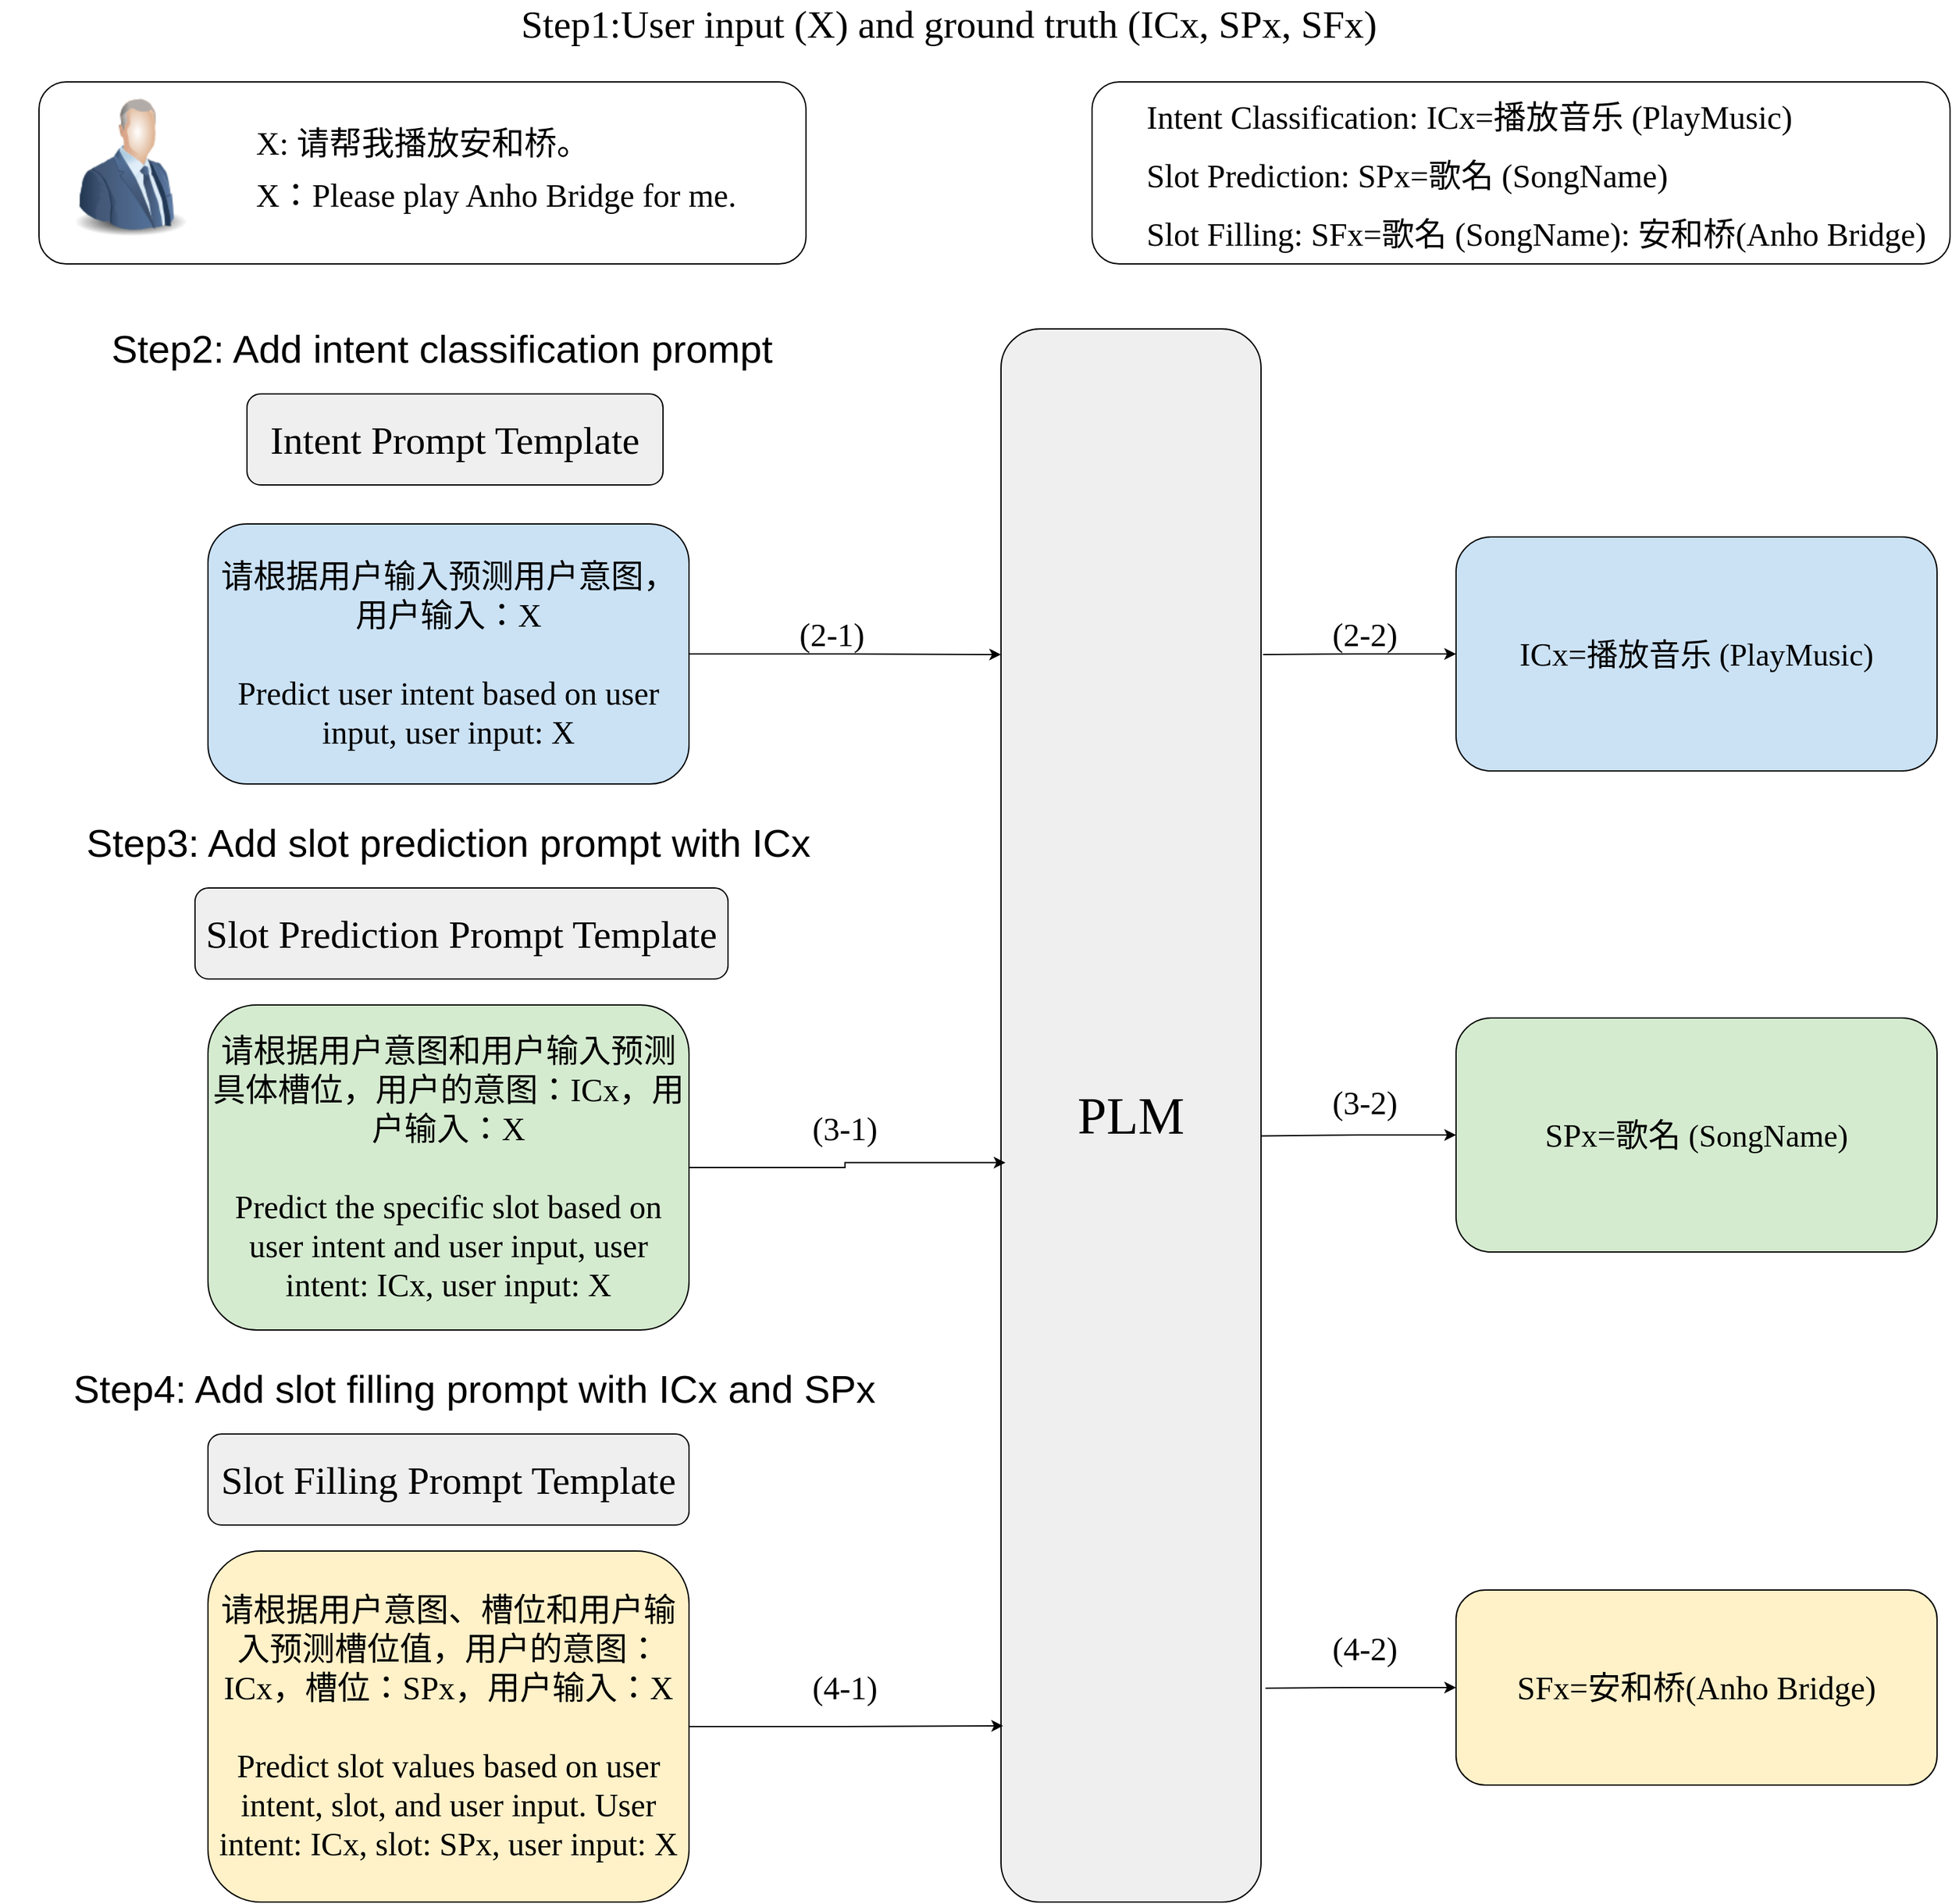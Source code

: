 <mxfile version="26.0.4">
  <diagram name="第 1 页" id="zAd_wPdVps35s6MXC-Z_">
    <mxGraphModel dx="2049" dy="2256" grid="1" gridSize="10" guides="1" tooltips="1" connect="1" arrows="1" fold="1" page="1" pageScale="1" pageWidth="827" pageHeight="1169" math="0" shadow="0">
      <root>
        <mxCell id="0" />
        <mxCell id="1" parent="0" />
        <mxCell id="LawNj0czzO5UbxQvlDM8-6" value="&lt;span style=&quot;font-family: &amp;quot;Times New Roman&amp;quot;; font-size: 25px; text-align: left;&quot;&gt;请根据用户输入预测用户意图，用户输入：X&lt;/span&gt;&lt;div&gt;&lt;span style=&quot;text-align: left;&quot;&gt;&lt;font face=&quot;Times New Roman&quot;&gt;&lt;span style=&quot;font-size: 25px;&quot;&gt;&lt;br&gt;&lt;/span&gt;&lt;/font&gt;&lt;/span&gt;&lt;/div&gt;&lt;div&gt;&lt;span style=&quot;text-align: left;&quot;&gt;&lt;font face=&quot;Times New Roman&quot;&gt;&lt;span style=&quot;font-size: 25px;&quot;&gt;Predict user intent based on user input, user input: X&lt;/span&gt;&lt;/font&gt;&lt;/span&gt;&lt;/div&gt;" style="rounded=1;whiteSpace=wrap;html=1;fillColor=light-dark(#cbe2f5, #ededed);" vertex="1" parent="1">
          <mxGeometry x="250" y="360" width="370" height="200" as="geometry" />
        </mxCell>
        <mxCell id="LawNj0czzO5UbxQvlDM8-1" value="&lt;font style=&quot;font-size: 30px;&quot;&gt;Step2: Add intent classification prompt&lt;/font&gt;" style="text;html=1;align=center;verticalAlign=middle;whiteSpace=wrap;rounded=0;" vertex="1" parent="1">
          <mxGeometry x="130" y="210" width="600" height="30" as="geometry" />
        </mxCell>
        <mxCell id="LawNj0czzO5UbxQvlDM8-3" value="&lt;font style=&quot;font-size: 30px;&quot; face=&quot;Times New Roman&quot;&gt;Intent Prompt Template&lt;/font&gt;" style="rounded=1;whiteSpace=wrap;html=1;fillColor=light-dark(#efefef, #ededed);" vertex="1" parent="1">
          <mxGeometry x="280" y="260" width="320" height="70" as="geometry" />
        </mxCell>
        <mxCell id="LawNj0czzO5UbxQvlDM8-4" value="&lt;font style=&quot;font-size: 30px;&quot; face=&quot;Times New Roman&quot;&gt;Slot Prediction Prompt Template&lt;/font&gt;" style="rounded=1;whiteSpace=wrap;html=1;fillColor=light-dark(#efefef, #ededed);" vertex="1" parent="1">
          <mxGeometry x="240" y="640" width="410" height="70" as="geometry" />
        </mxCell>
        <mxCell id="LawNj0czzO5UbxQvlDM8-5" value="&lt;font style=&quot;font-size: 30px;&quot; face=&quot;Times New Roman&quot;&gt;Slot Filling Prompt Template&lt;/font&gt;" style="rounded=1;whiteSpace=wrap;html=1;fillColor=light-dark(#efefef, #ededed);" vertex="1" parent="1">
          <mxGeometry x="250" y="1060" width="370" height="70" as="geometry" />
        </mxCell>
        <mxCell id="LawNj0czzO5UbxQvlDM8-10" value="&lt;font style=&quot;font-size: 40px;&quot; face=&quot;Times New Roman&quot;&gt;PLM&lt;/font&gt;" style="rounded=1;whiteSpace=wrap;html=1;fillColor=light-dark(#efefef, #ededed);" vertex="1" parent="1">
          <mxGeometry x="860" y="210" width="200" height="1210" as="geometry" />
        </mxCell>
        <mxCell id="LawNj0czzO5UbxQvlDM8-13" value="&lt;font face=&quot;Times New Roman&quot;&gt;&lt;span style=&quot;font-size: 25px; text-align: left;&quot;&gt;ICx=&lt;/span&gt;&lt;span style=&quot;font-size: 24px; text-align: left;&quot;&gt;播放音乐 (PlayMusic)&lt;/span&gt;&lt;/font&gt;" style="rounded=1;whiteSpace=wrap;html=1;fillColor=light-dark(#cbe2f5, #ededed);" vertex="1" parent="1">
          <mxGeometry x="1210" y="370" width="370" height="180" as="geometry" />
        </mxCell>
        <mxCell id="LawNj0czzO5UbxQvlDM8-15" value="&lt;span style=&quot;font-family: &amp;quot;Times New Roman&amp;quot;; font-size: 25px; text-align: left;&quot;&gt;请根据用户意图和用户输入预测具体槽位，用户的意图：ICx，用户输入：X&lt;/span&gt;&lt;div&gt;&lt;span style=&quot;text-align: left;&quot;&gt;&lt;font face=&quot;Times New Roman&quot;&gt;&lt;span style=&quot;font-size: 25px;&quot;&gt;&lt;br&gt;&lt;/span&gt;&lt;/font&gt;&lt;/span&gt;&lt;/div&gt;&lt;div&gt;&lt;span style=&quot;text-align: left;&quot;&gt;&lt;font face=&quot;Times New Roman&quot;&gt;&lt;span style=&quot;font-size: 25px;&quot;&gt;Predict the specific slot based on user intent and user input, user intent: ICx, user input: X&lt;/span&gt;&lt;/font&gt;&lt;/span&gt;&lt;/div&gt;" style="rounded=1;whiteSpace=wrap;html=1;fillColor=light-dark(#d5ebd0, #ededed);" vertex="1" parent="1">
          <mxGeometry x="250" y="730" width="370" height="250" as="geometry" />
        </mxCell>
        <mxCell id="LawNj0czzO5UbxQvlDM8-16" value="&lt;font style=&quot;font-size: 30px;&quot;&gt;Step3: Add slot prediction prompt with ICx&lt;/font&gt;" style="text;html=1;align=center;verticalAlign=middle;whiteSpace=wrap;rounded=0;" vertex="1" parent="1">
          <mxGeometry x="90" y="590" width="690" height="30" as="geometry" />
        </mxCell>
        <mxCell id="LawNj0czzO5UbxQvlDM8-18" value="&lt;font style=&quot;font-size: 30px;&quot;&gt;Step4: Add slot filling prompt with ICx and SPx&lt;/font&gt;" style="text;html=1;align=center;verticalAlign=middle;whiteSpace=wrap;rounded=0;" vertex="1" parent="1">
          <mxGeometry x="110" y="1010" width="690" height="30" as="geometry" />
        </mxCell>
        <mxCell id="LawNj0czzO5UbxQvlDM8-20" value="&lt;span style=&quot;font-family: &amp;quot;Times New Roman&amp;quot;; font-size: 25px; text-align: left;&quot;&gt;请根据用户意图、槽位和用户输入预测槽位值，用户的意图：ICx，槽位：SPx，用户输入：X&lt;/span&gt;&lt;div&gt;&lt;span style=&quot;text-align: left;&quot;&gt;&lt;font face=&quot;Times New Roman&quot;&gt;&lt;span style=&quot;font-size: 25px;&quot;&gt;&lt;br&gt;&lt;/span&gt;&lt;/font&gt;&lt;/span&gt;&lt;/div&gt;&lt;div&gt;&lt;span style=&quot;text-align: left;&quot;&gt;&lt;font face=&quot;Times New Roman&quot;&gt;&lt;span style=&quot;font-size: 25px;&quot;&gt;Predict slot values based on user intent, slot, and user input. User intent: ICx, slot: SPx, user input: X&lt;/span&gt;&lt;/font&gt;&lt;/span&gt;&lt;/div&gt;" style="rounded=1;whiteSpace=wrap;html=1;fillColor=light-dark(#fff1c8, #ededed);" vertex="1" parent="1">
          <mxGeometry x="250" y="1150" width="370" height="270" as="geometry" />
        </mxCell>
        <mxCell id="LawNj0czzO5UbxQvlDM8-21" value="&lt;font face=&quot;Times New Roman&quot;&gt;&lt;span style=&quot;font-size: 25px; text-align: left;&quot;&gt;SPx=歌名&lt;/span&gt;&lt;span style=&quot;font-size: 24px; text-align: left;&quot;&gt;&amp;nbsp;(SongName)&lt;/span&gt;&lt;/font&gt;" style="rounded=1;whiteSpace=wrap;html=1;fillColor=light-dark(#d5ebd0, #ededed);" vertex="1" parent="1">
          <mxGeometry x="1210" y="740" width="370" height="180" as="geometry" />
        </mxCell>
        <mxCell id="LawNj0czzO5UbxQvlDM8-25" value="&lt;span style=&quot;text-align: left;&quot;&gt;&lt;font face=&quot;Times New Roman&quot;&gt;&lt;span style=&quot;font-size: 25px;&quot;&gt;SFx=安和桥(Anho Bridge)&lt;/span&gt;&lt;/font&gt;&lt;/span&gt;" style="rounded=1;whiteSpace=wrap;html=1;fillColor=light-dark(#fff1c8, #ededed);" vertex="1" parent="1">
          <mxGeometry x="1210" y="1180" width="370" height="150" as="geometry" />
        </mxCell>
        <mxCell id="LawNj0czzO5UbxQvlDM8-28" style="edgeStyle=orthogonalEdgeStyle;rounded=0;orthogonalLoop=1;jettySize=auto;html=1;exitX=1;exitY=0.5;exitDx=0;exitDy=0;entryX=0.017;entryY=0.53;entryDx=0;entryDy=0;entryPerimeter=0;" edge="1" parent="1" source="LawNj0czzO5UbxQvlDM8-15" target="LawNj0czzO5UbxQvlDM8-10">
          <mxGeometry relative="1" as="geometry" />
        </mxCell>
        <mxCell id="LawNj0czzO5UbxQvlDM8-29" style="edgeStyle=orthogonalEdgeStyle;rounded=0;orthogonalLoop=1;jettySize=auto;html=1;exitX=1;exitY=0.5;exitDx=0;exitDy=0;entryX=0;entryY=0.207;entryDx=0;entryDy=0;entryPerimeter=0;" edge="1" parent="1" source="LawNj0czzO5UbxQvlDM8-6" target="LawNj0czzO5UbxQvlDM8-10">
          <mxGeometry relative="1" as="geometry" />
        </mxCell>
        <mxCell id="LawNj0czzO5UbxQvlDM8-30" style="edgeStyle=orthogonalEdgeStyle;rounded=0;orthogonalLoop=1;jettySize=auto;html=1;exitX=1;exitY=0.5;exitDx=0;exitDy=0;entryX=0.008;entryY=0.888;entryDx=0;entryDy=0;entryPerimeter=0;" edge="1" parent="1" source="LawNj0czzO5UbxQvlDM8-20" target="LawNj0czzO5UbxQvlDM8-10">
          <mxGeometry relative="1" as="geometry" />
        </mxCell>
        <mxCell id="LawNj0czzO5UbxQvlDM8-31" style="edgeStyle=orthogonalEdgeStyle;rounded=0;orthogonalLoop=1;jettySize=auto;html=1;exitX=0;exitY=0.5;exitDx=0;exitDy=0;entryX=1.008;entryY=0.207;entryDx=0;entryDy=0;entryPerimeter=0;endArrow=none;endFill=0;startArrow=classic;startFill=1;" edge="1" parent="1" source="LawNj0czzO5UbxQvlDM8-13" target="LawNj0czzO5UbxQvlDM8-10">
          <mxGeometry relative="1" as="geometry" />
        </mxCell>
        <mxCell id="LawNj0czzO5UbxQvlDM8-33" style="edgeStyle=orthogonalEdgeStyle;rounded=0;orthogonalLoop=1;jettySize=auto;html=1;exitX=0;exitY=0.5;exitDx=0;exitDy=0;entryX=1;entryY=0.513;entryDx=0;entryDy=0;entryPerimeter=0;startArrow=classic;startFill=1;endArrow=none;endFill=0;" edge="1" parent="1" source="LawNj0czzO5UbxQvlDM8-21" target="LawNj0czzO5UbxQvlDM8-10">
          <mxGeometry relative="1" as="geometry" />
        </mxCell>
        <mxCell id="LawNj0czzO5UbxQvlDM8-34" style="edgeStyle=orthogonalEdgeStyle;rounded=0;orthogonalLoop=1;jettySize=auto;html=1;exitX=0;exitY=0.5;exitDx=0;exitDy=0;entryX=1.017;entryY=0.864;entryDx=0;entryDy=0;entryPerimeter=0;startArrow=classic;startFill=1;endArrow=none;endFill=0;" edge="1" parent="1" source="LawNj0czzO5UbxQvlDM8-25" target="LawNj0czzO5UbxQvlDM8-10">
          <mxGeometry relative="1" as="geometry" />
        </mxCell>
        <mxCell id="LawNj0czzO5UbxQvlDM8-35" value="&lt;font style=&quot;font-size: 25px;&quot; face=&quot;Times New Roman&quot;&gt;(2-1)&lt;/font&gt;" style="text;html=1;align=center;verticalAlign=middle;whiteSpace=wrap;rounded=0;" vertex="1" parent="1">
          <mxGeometry x="700" y="430" width="60" height="30" as="geometry" />
        </mxCell>
        <mxCell id="LawNj0czzO5UbxQvlDM8-36" value="&lt;font style=&quot;font-size: 25px;&quot; face=&quot;Times New Roman&quot;&gt;(2-2)&lt;/font&gt;" style="text;html=1;align=center;verticalAlign=middle;whiteSpace=wrap;rounded=0;" vertex="1" parent="1">
          <mxGeometry x="1110" y="430" width="60" height="30" as="geometry" />
        </mxCell>
        <mxCell id="LawNj0czzO5UbxQvlDM8-39" value="&lt;font style=&quot;font-size: 25px;&quot; face=&quot;Times New Roman&quot;&gt;(3-1)&lt;/font&gt;" style="text;html=1;align=center;verticalAlign=middle;whiteSpace=wrap;rounded=0;" vertex="1" parent="1">
          <mxGeometry x="710" y="810" width="60" height="30" as="geometry" />
        </mxCell>
        <mxCell id="LawNj0czzO5UbxQvlDM8-40" value="&lt;font style=&quot;font-size: 25px;&quot; face=&quot;Times New Roman&quot;&gt;(3-2)&lt;/font&gt;" style="text;html=1;align=center;verticalAlign=middle;whiteSpace=wrap;rounded=0;" vertex="1" parent="1">
          <mxGeometry x="1110" y="790" width="60" height="30" as="geometry" />
        </mxCell>
        <mxCell id="LawNj0czzO5UbxQvlDM8-41" value="&lt;font style=&quot;font-size: 25px;&quot; face=&quot;Times New Roman&quot;&gt;(4-1)&lt;/font&gt;" style="text;html=1;align=center;verticalAlign=middle;whiteSpace=wrap;rounded=0;" vertex="1" parent="1">
          <mxGeometry x="710" y="1240" width="60" height="30" as="geometry" />
        </mxCell>
        <mxCell id="LawNj0czzO5UbxQvlDM8-42" value="&lt;font style=&quot;font-size: 25px;&quot; face=&quot;Times New Roman&quot;&gt;(4-2)&lt;/font&gt;" style="text;html=1;align=center;verticalAlign=middle;whiteSpace=wrap;rounded=0;" vertex="1" parent="1">
          <mxGeometry x="1110" y="1210" width="60" height="30" as="geometry" />
        </mxCell>
        <mxCell id="LawNj0czzO5UbxQvlDM8-2" value="&lt;font face=&quot;Times New Roman&quot; style=&quot;font-size: 30px;&quot;&gt;Step1:User input (X) and ground truth (ICx, SPx, SFx)&lt;/font&gt;" style="text;html=1;align=center;verticalAlign=middle;whiteSpace=wrap;rounded=0;container=0;" vertex="1" parent="1">
          <mxGeometry x="380" y="-40" width="880" height="30" as="geometry" />
        </mxCell>
        <mxCell id="LawNj0czzO5UbxQvlDM8-55" value="" style="group" vertex="1" connectable="0" parent="1">
          <mxGeometry x="120" y="20" width="590" height="140" as="geometry" />
        </mxCell>
        <mxCell id="m3Y7h9TqKD-D8q7Xrxun-1" value="" style="rounded=1;whiteSpace=wrap;html=1;movable=1;resizable=1;rotatable=1;deletable=1;editable=1;locked=0;connectable=1;container=0;" parent="LawNj0czzO5UbxQvlDM8-55" vertex="1">
          <mxGeometry width="590" height="140" as="geometry" />
        </mxCell>
        <mxCell id="m3Y7h9TqKD-D8q7Xrxun-2" value="" style="image;html=1;image=img/lib/clip_art/people/Suit_Man_Blue_128x128.png;container=0;" parent="LawNj0czzO5UbxQvlDM8-55" vertex="1">
          <mxGeometry y="10" width="140" height="110" as="geometry" />
        </mxCell>
        <mxCell id="m3Y7h9TqKD-D8q7Xrxun-3" value="&lt;font face=&quot;Times New Roman&quot; style=&quot;font-size: 25px;&quot;&gt;X: 请帮我播放安和桥。&lt;/font&gt;" style="text;html=1;align=left;verticalAlign=middle;whiteSpace=wrap;rounded=0;fontSize=30;container=0;" parent="LawNj0czzO5UbxQvlDM8-55" vertex="1">
          <mxGeometry x="165" y="30" width="380" height="30" as="geometry" />
        </mxCell>
        <mxCell id="m3Y7h9TqKD-D8q7Xrxun-8" value="&lt;font style=&quot;font-size: 25px;&quot; face=&quot;Times New Roman&quot;&gt;&lt;span style=&quot;&quot;&gt;&lt;font style=&quot;&quot;&gt;X：&lt;/font&gt;&lt;/span&gt;Please play Anho Bridge for me.&lt;/font&gt;" style="text;html=1;align=left;verticalAlign=middle;whiteSpace=wrap;rounded=0;fontSize=30;container=0;" parent="LawNj0czzO5UbxQvlDM8-55" vertex="1">
          <mxGeometry x="165" y="70" width="395" height="30" as="geometry" />
        </mxCell>
        <mxCell id="LawNj0czzO5UbxQvlDM8-47" value="" style="rounded=1;whiteSpace=wrap;html=1;movable=1;resizable=1;rotatable=1;deletable=1;editable=1;locked=0;connectable=1;container=0;" vertex="1" parent="1">
          <mxGeometry x="930" y="20" width="660" height="140" as="geometry" />
        </mxCell>
        <mxCell id="LawNj0czzO5UbxQvlDM8-49" value="&lt;font style=&quot;font-size: 25px;&quot; face=&quot;Times New Roman&quot;&gt;&lt;span style=&quot;text-align: center;&quot;&gt;Intent Classification:&amp;nbsp;&lt;/span&gt;ICx=播放音乐 (PlayMusic)&lt;/font&gt;" style="text;html=1;align=left;verticalAlign=middle;whiteSpace=wrap;rounded=0;fontSize=30;container=0;" vertex="1" parent="1">
          <mxGeometry x="970" y="30" width="580" height="30" as="geometry" />
        </mxCell>
        <mxCell id="LawNj0czzO5UbxQvlDM8-52" value="&lt;font style=&quot;font-size: 25px;&quot; face=&quot;Times New Roman&quot;&gt;&lt;span style=&quot;text-align: center;&quot;&gt;Slot Prediction:&amp;nbsp;&lt;/span&gt;SPx=歌名&amp;nbsp;(SongName)&lt;/font&gt;" style="text;html=1;align=left;verticalAlign=middle;whiteSpace=wrap;rounded=0;fontSize=30;container=0;" vertex="1" parent="1">
          <mxGeometry x="970" y="75" width="550" height="30" as="geometry" />
        </mxCell>
        <mxCell id="LawNj0czzO5UbxQvlDM8-53" value="&lt;font style=&quot;font-size: 25px;&quot; face=&quot;Times New Roman&quot;&gt;&lt;span style=&quot;text-align: center;&quot;&gt;Slot Filling:&amp;nbsp;&lt;/span&gt;SFx=&lt;/font&gt;&lt;span style=&quot;font-family: &amp;quot;Times New Roman&amp;quot;; font-size: 25px;&quot;&gt;歌名&amp;nbsp;(SongName):&amp;nbsp;&lt;/span&gt;&lt;font style=&quot;font-size: 25px;&quot; face=&quot;Times New Roman&quot;&gt;安和桥(Anho Bridge)&lt;/font&gt;" style="text;html=1;align=left;verticalAlign=middle;whiteSpace=wrap;rounded=0;fontSize=30;container=0;" vertex="1" parent="1">
          <mxGeometry x="970" y="120" width="620" height="30" as="geometry" />
        </mxCell>
      </root>
    </mxGraphModel>
  </diagram>
</mxfile>
